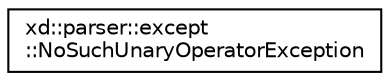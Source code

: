 digraph "Graphical Class Hierarchy"
{
  edge [fontname="Helvetica",fontsize="10",labelfontname="Helvetica",labelfontsize="10"];
  node [fontname="Helvetica",fontsize="10",shape=record];
  rankdir="LR";
  Node0 [label="xd::parser::except\l::NoSuchUnaryOperatorException",height=0.2,width=0.4,color="black", fillcolor="white", style="filled",URL="$classxd_1_1parser_1_1except_1_1_no_such_unary_operator_exception.html"];
}

